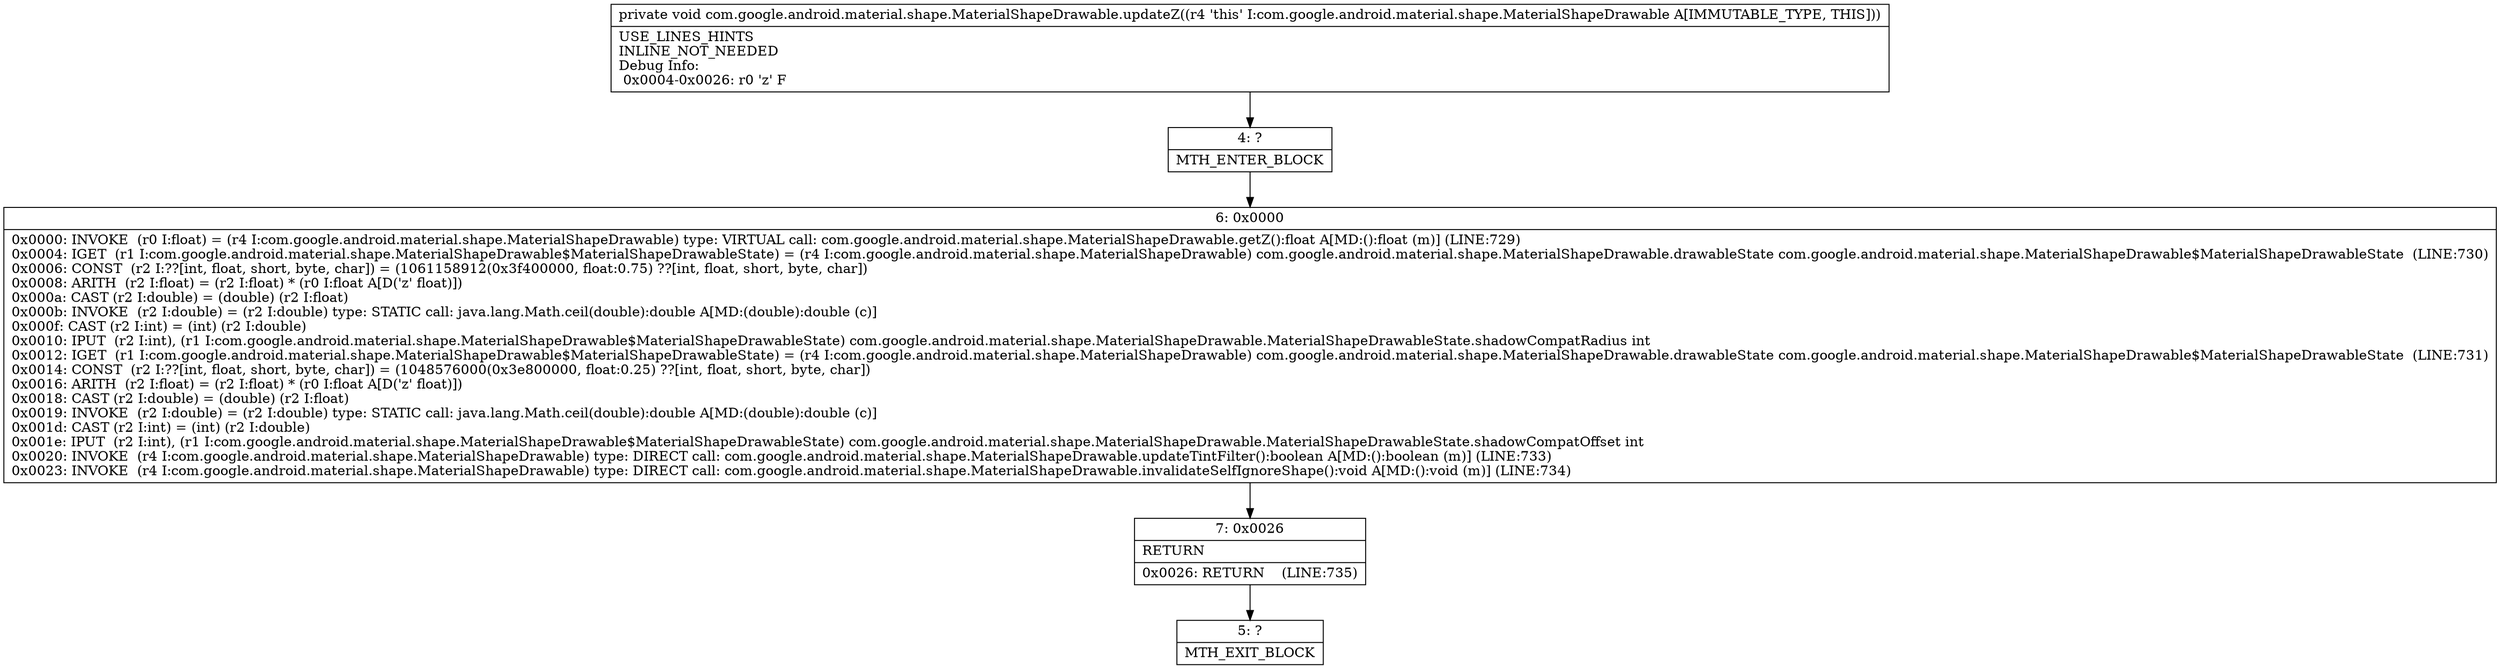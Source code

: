 digraph "CFG forcom.google.android.material.shape.MaterialShapeDrawable.updateZ()V" {
Node_4 [shape=record,label="{4\:\ ?|MTH_ENTER_BLOCK\l}"];
Node_6 [shape=record,label="{6\:\ 0x0000|0x0000: INVOKE  (r0 I:float) = (r4 I:com.google.android.material.shape.MaterialShapeDrawable) type: VIRTUAL call: com.google.android.material.shape.MaterialShapeDrawable.getZ():float A[MD:():float (m)] (LINE:729)\l0x0004: IGET  (r1 I:com.google.android.material.shape.MaterialShapeDrawable$MaterialShapeDrawableState) = (r4 I:com.google.android.material.shape.MaterialShapeDrawable) com.google.android.material.shape.MaterialShapeDrawable.drawableState com.google.android.material.shape.MaterialShapeDrawable$MaterialShapeDrawableState  (LINE:730)\l0x0006: CONST  (r2 I:??[int, float, short, byte, char]) = (1061158912(0x3f400000, float:0.75) ??[int, float, short, byte, char]) \l0x0008: ARITH  (r2 I:float) = (r2 I:float) * (r0 I:float A[D('z' float)]) \l0x000a: CAST (r2 I:double) = (double) (r2 I:float) \l0x000b: INVOKE  (r2 I:double) = (r2 I:double) type: STATIC call: java.lang.Math.ceil(double):double A[MD:(double):double (c)]\l0x000f: CAST (r2 I:int) = (int) (r2 I:double) \l0x0010: IPUT  (r2 I:int), (r1 I:com.google.android.material.shape.MaterialShapeDrawable$MaterialShapeDrawableState) com.google.android.material.shape.MaterialShapeDrawable.MaterialShapeDrawableState.shadowCompatRadius int \l0x0012: IGET  (r1 I:com.google.android.material.shape.MaterialShapeDrawable$MaterialShapeDrawableState) = (r4 I:com.google.android.material.shape.MaterialShapeDrawable) com.google.android.material.shape.MaterialShapeDrawable.drawableState com.google.android.material.shape.MaterialShapeDrawable$MaterialShapeDrawableState  (LINE:731)\l0x0014: CONST  (r2 I:??[int, float, short, byte, char]) = (1048576000(0x3e800000, float:0.25) ??[int, float, short, byte, char]) \l0x0016: ARITH  (r2 I:float) = (r2 I:float) * (r0 I:float A[D('z' float)]) \l0x0018: CAST (r2 I:double) = (double) (r2 I:float) \l0x0019: INVOKE  (r2 I:double) = (r2 I:double) type: STATIC call: java.lang.Math.ceil(double):double A[MD:(double):double (c)]\l0x001d: CAST (r2 I:int) = (int) (r2 I:double) \l0x001e: IPUT  (r2 I:int), (r1 I:com.google.android.material.shape.MaterialShapeDrawable$MaterialShapeDrawableState) com.google.android.material.shape.MaterialShapeDrawable.MaterialShapeDrawableState.shadowCompatOffset int \l0x0020: INVOKE  (r4 I:com.google.android.material.shape.MaterialShapeDrawable) type: DIRECT call: com.google.android.material.shape.MaterialShapeDrawable.updateTintFilter():boolean A[MD:():boolean (m)] (LINE:733)\l0x0023: INVOKE  (r4 I:com.google.android.material.shape.MaterialShapeDrawable) type: DIRECT call: com.google.android.material.shape.MaterialShapeDrawable.invalidateSelfIgnoreShape():void A[MD:():void (m)] (LINE:734)\l}"];
Node_7 [shape=record,label="{7\:\ 0x0026|RETURN\l|0x0026: RETURN    (LINE:735)\l}"];
Node_5 [shape=record,label="{5\:\ ?|MTH_EXIT_BLOCK\l}"];
MethodNode[shape=record,label="{private void com.google.android.material.shape.MaterialShapeDrawable.updateZ((r4 'this' I:com.google.android.material.shape.MaterialShapeDrawable A[IMMUTABLE_TYPE, THIS]))  | USE_LINES_HINTS\lINLINE_NOT_NEEDED\lDebug Info:\l  0x0004\-0x0026: r0 'z' F\l}"];
MethodNode -> Node_4;Node_4 -> Node_6;
Node_6 -> Node_7;
Node_7 -> Node_5;
}

